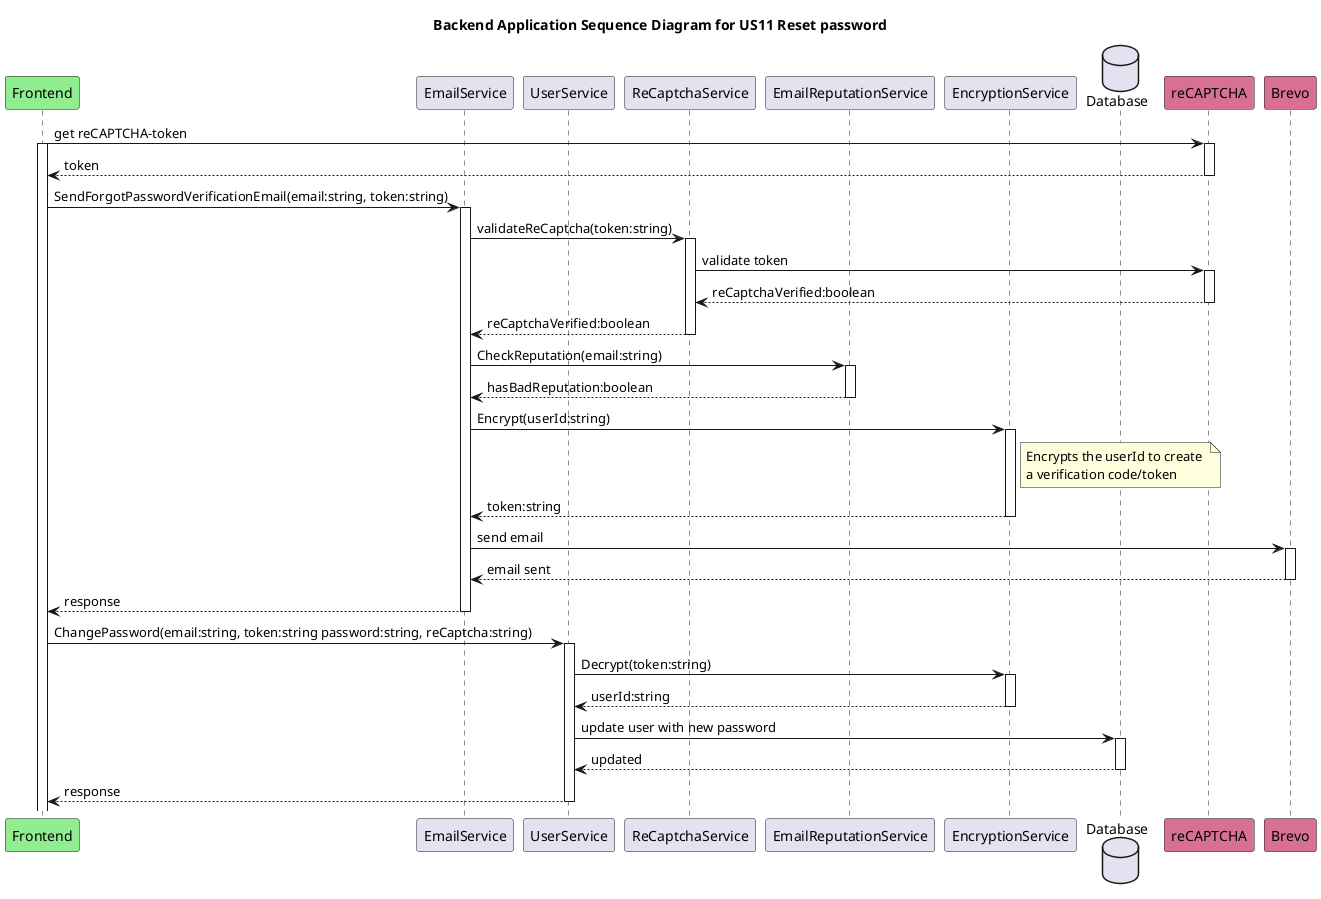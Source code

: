 @startuml "System Sequence Diagram for Register Flow"
title Backend Application Sequence Diagram for US11 Reset password

participant "Frontend" as fe #LightGreen
participant "EmailService" as es
participant "UserService" as us
participant "ReCaptchaService" as rs
participant "EmailReputationService" as ers
participant "EncryptionService" as en
database "Database" as db
participant "reCAPTCHA" as reCap #PaleVioletRed
participant "Brevo" as brev #PaleVioletRed



fe -> reCap: get reCAPTCHA-token
activate fe  
activate reCap
reCap --> fe: token
deactivate reCap
fe -> es: SendForgotPasswordVerificationEmail(email:string, token:string)
activate es
es -> rs: validateReCaptcha(token:string)
activate rs
rs -> reCap: validate token
activate reCap
reCap --> rs: reCaptchaVerified:boolean
deactivate reCap
rs --> es: reCaptchaVerified:boolean
deactivate rs

es-> ers: CheckReputation(email:string)
activate ers
ers --> es: hasBadReputation:boolean
deactivate ers
es -> en: Encrypt(userId:string)
activate en
note right of en
Encrypts the userId to create 
a verification code/token
end note
en --> es: token:string
deactivate en
es ->brev: send email
activate brev
brev --> es: email sent
deactivate brev
es --> fe: response
deactivate es

fe -> us: ChangePassword(email:string, token:string password:string, reCaptcha:string)
activate us
us -> en: Decrypt(token:string)
activate en
en --> us: userId:string
deactivate en
us -> db: update user with new password
activate db
db --> us: updated
deactivate db
us --> fe: response
deactivate us
@enduml
